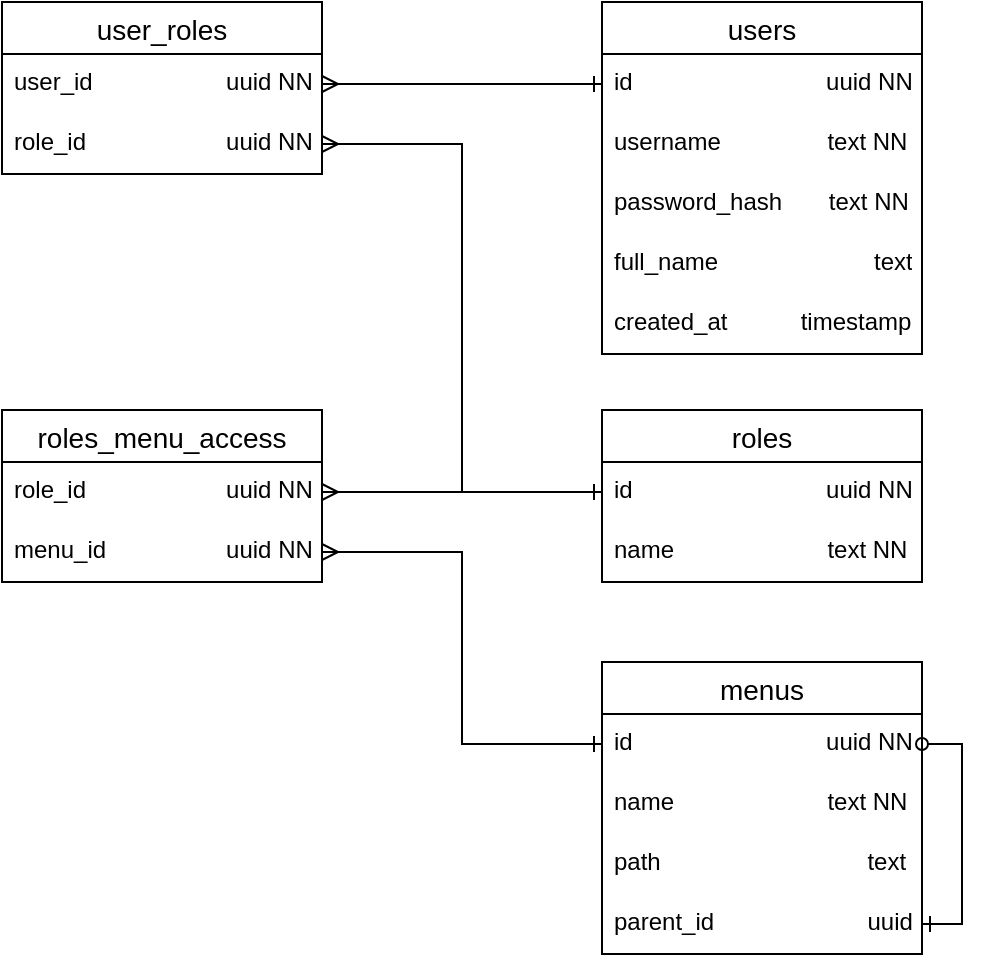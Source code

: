 <mxfile version="27.2.0">
  <diagram name="Halaman-1" id="7sxrawsIejD6z_prsOKq">
    <mxGraphModel dx="1042" dy="527" grid="1" gridSize="10" guides="1" tooltips="1" connect="1" arrows="1" fold="1" page="1" pageScale="1" pageWidth="827" pageHeight="1169" math="0" shadow="0">
      <root>
        <mxCell id="0" />
        <mxCell id="1" parent="0" />
        <mxCell id="CeFmEqPv0b93CAu8ooPp-27" value="user_roles" style="swimlane;fontStyle=0;childLayout=stackLayout;horizontal=1;startSize=26;horizontalStack=0;resizeParent=1;resizeParentMax=0;resizeLast=0;collapsible=1;marginBottom=0;align=center;fontSize=14;" vertex="1" parent="1">
          <mxGeometry x="70" y="220" width="160" height="86" as="geometry" />
        </mxCell>
        <mxCell id="CeFmEqPv0b93CAu8ooPp-28" value="user_id&amp;nbsp; &amp;nbsp; &amp;nbsp; &amp;nbsp; &amp;nbsp; &amp;nbsp; &amp;nbsp; &amp;nbsp; &amp;nbsp; &amp;nbsp; uuid NN" style="text;strokeColor=none;fillColor=none;spacingLeft=4;spacingRight=4;overflow=hidden;rotatable=0;points=[[0,0.5],[1,0.5]];portConstraint=eastwest;fontSize=12;whiteSpace=wrap;html=1;" vertex="1" parent="CeFmEqPv0b93CAu8ooPp-27">
          <mxGeometry y="26" width="160" height="30" as="geometry" />
        </mxCell>
        <mxCell id="CeFmEqPv0b93CAu8ooPp-29" value="role_id&amp;nbsp; &amp;nbsp; &amp;nbsp; &amp;nbsp; &amp;nbsp; &amp;nbsp; &amp;nbsp; &amp;nbsp; &amp;nbsp; &amp;nbsp; &amp;nbsp;uuid NN" style="text;strokeColor=none;fillColor=none;spacingLeft=4;spacingRight=4;overflow=hidden;rotatable=0;points=[[0,0.5],[1,0.5]];portConstraint=eastwest;fontSize=12;whiteSpace=wrap;html=1;" vertex="1" parent="CeFmEqPv0b93CAu8ooPp-27">
          <mxGeometry y="56" width="160" height="30" as="geometry" />
        </mxCell>
        <mxCell id="CeFmEqPv0b93CAu8ooPp-31" value="users" style="swimlane;fontStyle=0;childLayout=stackLayout;horizontal=1;startSize=26;horizontalStack=0;resizeParent=1;resizeParentMax=0;resizeLast=0;collapsible=1;marginBottom=0;align=center;fontSize=14;" vertex="1" parent="1">
          <mxGeometry x="370" y="220" width="160" height="176" as="geometry" />
        </mxCell>
        <mxCell id="CeFmEqPv0b93CAu8ooPp-32" value="id&amp;nbsp; &amp;nbsp; &amp;nbsp; &amp;nbsp; &amp;nbsp; &amp;nbsp; &amp;nbsp; &amp;nbsp; &amp;nbsp; &amp;nbsp; &amp;nbsp; &amp;nbsp; &amp;nbsp; &amp;nbsp; &amp;nbsp;uuid NN" style="text;strokeColor=none;fillColor=none;spacingLeft=4;spacingRight=4;overflow=hidden;rotatable=0;points=[[0,0.5],[1,0.5]];portConstraint=eastwest;fontSize=12;whiteSpace=wrap;html=1;" vertex="1" parent="CeFmEqPv0b93CAu8ooPp-31">
          <mxGeometry y="26" width="160" height="30" as="geometry" />
        </mxCell>
        <mxCell id="CeFmEqPv0b93CAu8ooPp-33" value="username&amp;nbsp; &amp;nbsp; &amp;nbsp; &amp;nbsp; &amp;nbsp; &amp;nbsp; &amp;nbsp; &amp;nbsp; text NN" style="text;strokeColor=none;fillColor=none;spacingLeft=4;spacingRight=4;overflow=hidden;rotatable=0;points=[[0,0.5],[1,0.5]];portConstraint=eastwest;fontSize=12;whiteSpace=wrap;html=1;" vertex="1" parent="CeFmEqPv0b93CAu8ooPp-31">
          <mxGeometry y="56" width="160" height="30" as="geometry" />
        </mxCell>
        <mxCell id="CeFmEqPv0b93CAu8ooPp-43" value="password_hash&amp;nbsp; &amp;nbsp; &amp;nbsp; &amp;nbsp;text NN" style="text;strokeColor=none;fillColor=none;spacingLeft=4;spacingRight=4;overflow=hidden;rotatable=0;points=[[0,0.5],[1,0.5]];portConstraint=eastwest;fontSize=12;whiteSpace=wrap;html=1;" vertex="1" parent="CeFmEqPv0b93CAu8ooPp-31">
          <mxGeometry y="86" width="160" height="30" as="geometry" />
        </mxCell>
        <mxCell id="CeFmEqPv0b93CAu8ooPp-44" value="full_name&lt;span style=&quot;white-space: pre;&quot;&gt;&#x9;&lt;/span&gt;&lt;span style=&quot;white-space: pre;&quot;&gt;&#x9;&lt;/span&gt;&amp;nbsp; &amp;nbsp; &amp;nbsp; &amp;nbsp;text" style="text;strokeColor=none;fillColor=none;spacingLeft=4;spacingRight=4;overflow=hidden;rotatable=0;points=[[0,0.5],[1,0.5]];portConstraint=eastwest;fontSize=12;whiteSpace=wrap;html=1;" vertex="1" parent="CeFmEqPv0b93CAu8ooPp-31">
          <mxGeometry y="116" width="160" height="30" as="geometry" />
        </mxCell>
        <mxCell id="CeFmEqPv0b93CAu8ooPp-45" value="created_at&lt;span style=&quot;white-space: pre;&quot;&gt;&#x9;&lt;/span&gt;&amp;nbsp; &amp;nbsp; timestamp" style="text;strokeColor=none;fillColor=none;spacingLeft=4;spacingRight=4;overflow=hidden;rotatable=0;points=[[0,0.5],[1,0.5]];portConstraint=eastwest;fontSize=12;whiteSpace=wrap;html=1;" vertex="1" parent="CeFmEqPv0b93CAu8ooPp-31">
          <mxGeometry y="146" width="160" height="30" as="geometry" />
        </mxCell>
        <mxCell id="CeFmEqPv0b93CAu8ooPp-54" style="edgeStyle=orthogonalEdgeStyle;shape=connector;rounded=0;orthogonalLoop=1;jettySize=auto;html=1;entryX=1;entryY=0.5;entryDx=0;entryDy=0;strokeColor=default;align=center;verticalAlign=middle;fontFamily=Helvetica;fontSize=11;fontColor=default;labelBackgroundColor=default;startArrow=ERone;startFill=0;endArrow=ERmany;endFill=0;exitX=0;exitY=0.5;exitDx=0;exitDy=0;" edge="1" parent="1" source="CeFmEqPv0b93CAu8ooPp-35" target="CeFmEqPv0b93CAu8ooPp-29">
          <mxGeometry relative="1" as="geometry">
            <Array as="points">
              <mxPoint x="300" y="465" />
              <mxPoint x="300" y="291" />
            </Array>
          </mxGeometry>
        </mxCell>
        <mxCell id="CeFmEqPv0b93CAu8ooPp-34" value="roles" style="swimlane;fontStyle=0;childLayout=stackLayout;horizontal=1;startSize=26;horizontalStack=0;resizeParent=1;resizeParentMax=0;resizeLast=0;collapsible=1;marginBottom=0;align=center;fontSize=14;" vertex="1" parent="1">
          <mxGeometry x="370" y="424" width="160" height="86" as="geometry" />
        </mxCell>
        <mxCell id="CeFmEqPv0b93CAu8ooPp-35" value="id&amp;nbsp; &amp;nbsp; &amp;nbsp; &amp;nbsp; &amp;nbsp; &amp;nbsp; &amp;nbsp; &amp;nbsp; &amp;nbsp; &amp;nbsp; &amp;nbsp; &amp;nbsp; &amp;nbsp; &amp;nbsp; &amp;nbsp;uuid NN" style="text;strokeColor=none;fillColor=none;spacingLeft=4;spacingRight=4;overflow=hidden;rotatable=0;points=[[0,0.5],[1,0.5]];portConstraint=eastwest;fontSize=12;whiteSpace=wrap;html=1;" vertex="1" parent="CeFmEqPv0b93CAu8ooPp-34">
          <mxGeometry y="26" width="160" height="30" as="geometry" />
        </mxCell>
        <mxCell id="CeFmEqPv0b93CAu8ooPp-36" value="name&amp;nbsp; &amp;nbsp; &amp;nbsp; &amp;nbsp; &amp;nbsp; &amp;nbsp; &amp;nbsp; &amp;nbsp; &amp;nbsp; &amp;nbsp; &amp;nbsp; &amp;nbsp;text NN" style="text;strokeColor=none;fillColor=none;spacingLeft=4;spacingRight=4;overflow=hidden;rotatable=0;points=[[0,0.5],[1,0.5]];portConstraint=eastwest;fontSize=12;whiteSpace=wrap;html=1;" vertex="1" parent="CeFmEqPv0b93CAu8ooPp-34">
          <mxGeometry y="56" width="160" height="30" as="geometry" />
        </mxCell>
        <mxCell id="CeFmEqPv0b93CAu8ooPp-37" value="roles_menu_access" style="swimlane;fontStyle=0;childLayout=stackLayout;horizontal=1;startSize=26;horizontalStack=0;resizeParent=1;resizeParentMax=0;resizeLast=0;collapsible=1;marginBottom=0;align=center;fontSize=14;" vertex="1" parent="1">
          <mxGeometry x="70" y="424" width="160" height="86" as="geometry" />
        </mxCell>
        <mxCell id="CeFmEqPv0b93CAu8ooPp-38" value="role_id&amp;nbsp; &amp;nbsp; &amp;nbsp; &amp;nbsp; &amp;nbsp; &amp;nbsp; &amp;nbsp; &amp;nbsp; &amp;nbsp; &amp;nbsp; &amp;nbsp;uuid NN" style="text;strokeColor=none;fillColor=none;spacingLeft=4;spacingRight=4;overflow=hidden;rotatable=0;points=[[0,0.5],[1,0.5]];portConstraint=eastwest;fontSize=12;whiteSpace=wrap;html=1;" vertex="1" parent="CeFmEqPv0b93CAu8ooPp-37">
          <mxGeometry y="26" width="160" height="30" as="geometry" />
        </mxCell>
        <mxCell id="CeFmEqPv0b93CAu8ooPp-39" value="menu_id&amp;nbsp; &amp;nbsp; &amp;nbsp; &amp;nbsp; &amp;nbsp; &amp;nbsp; &amp;nbsp; &amp;nbsp; &amp;nbsp; uuid NN" style="text;strokeColor=none;fillColor=none;spacingLeft=4;spacingRight=4;overflow=hidden;rotatable=0;points=[[0,0.5],[1,0.5]];portConstraint=eastwest;fontSize=12;whiteSpace=wrap;html=1;" vertex="1" parent="CeFmEqPv0b93CAu8ooPp-37">
          <mxGeometry y="56" width="160" height="30" as="geometry" />
        </mxCell>
        <mxCell id="CeFmEqPv0b93CAu8ooPp-40" value="menus" style="swimlane;fontStyle=0;childLayout=stackLayout;horizontal=1;startSize=26;horizontalStack=0;resizeParent=1;resizeParentMax=0;resizeLast=0;collapsible=1;marginBottom=0;align=center;fontSize=14;" vertex="1" parent="1">
          <mxGeometry x="370" y="550" width="160" height="146" as="geometry" />
        </mxCell>
        <mxCell id="CeFmEqPv0b93CAu8ooPp-41" value="id&amp;nbsp; &amp;nbsp; &amp;nbsp; &amp;nbsp; &amp;nbsp; &amp;nbsp; &amp;nbsp; &amp;nbsp; &amp;nbsp; &amp;nbsp; &amp;nbsp; &amp;nbsp; &amp;nbsp; &amp;nbsp; &amp;nbsp;uuid NN" style="text;strokeColor=none;fillColor=none;spacingLeft=4;spacingRight=4;overflow=hidden;rotatable=0;points=[[0,0.5],[1,0.5]];portConstraint=eastwest;fontSize=12;whiteSpace=wrap;html=1;" vertex="1" parent="CeFmEqPv0b93CAu8ooPp-40">
          <mxGeometry y="26" width="160" height="30" as="geometry" />
        </mxCell>
        <mxCell id="CeFmEqPv0b93CAu8ooPp-42" value="name&amp;nbsp; &amp;nbsp; &amp;nbsp; &amp;nbsp; &amp;nbsp; &amp;nbsp; &amp;nbsp; &amp;nbsp; &amp;nbsp; &amp;nbsp; &amp;nbsp; &amp;nbsp;text NN" style="text;strokeColor=none;fillColor=none;spacingLeft=4;spacingRight=4;overflow=hidden;rotatable=0;points=[[0,0.5],[1,0.5]];portConstraint=eastwest;fontSize=12;whiteSpace=wrap;html=1;" vertex="1" parent="CeFmEqPv0b93CAu8ooPp-40">
          <mxGeometry y="56" width="160" height="30" as="geometry" />
        </mxCell>
        <mxCell id="CeFmEqPv0b93CAu8ooPp-46" value="path&amp;nbsp; &amp;nbsp; &amp;nbsp; &amp;nbsp; &amp;nbsp; &amp;nbsp; &amp;nbsp; &amp;nbsp; &amp;nbsp; &amp;nbsp; &amp;nbsp; &amp;nbsp; &amp;nbsp; &amp;nbsp; &amp;nbsp; &amp;nbsp;text" style="text;strokeColor=none;fillColor=none;spacingLeft=4;spacingRight=4;overflow=hidden;rotatable=0;points=[[0,0.5],[1,0.5]];portConstraint=eastwest;fontSize=12;whiteSpace=wrap;html=1;" vertex="1" parent="CeFmEqPv0b93CAu8ooPp-40">
          <mxGeometry y="86" width="160" height="30" as="geometry" />
        </mxCell>
        <mxCell id="CeFmEqPv0b93CAu8ooPp-52" style="edgeStyle=orthogonalEdgeStyle;shape=connector;rounded=0;orthogonalLoop=1;jettySize=auto;html=1;entryX=1;entryY=0.5;entryDx=0;entryDy=0;strokeColor=default;align=center;verticalAlign=middle;fontFamily=Helvetica;fontSize=11;fontColor=default;labelBackgroundColor=default;startArrow=ERone;startFill=0;endArrow=oval;endFill=0;exitX=1;exitY=0.5;exitDx=0;exitDy=0;" edge="1" parent="CeFmEqPv0b93CAu8ooPp-40" source="CeFmEqPv0b93CAu8ooPp-47" target="CeFmEqPv0b93CAu8ooPp-41">
          <mxGeometry relative="1" as="geometry" />
        </mxCell>
        <mxCell id="CeFmEqPv0b93CAu8ooPp-47" value="parent_id&amp;nbsp; &amp;nbsp; &amp;nbsp; &amp;nbsp; &amp;nbsp; &amp;nbsp; &amp;nbsp; &amp;nbsp; &amp;nbsp; &amp;nbsp; &amp;nbsp; &amp;nbsp;uuid" style="text;strokeColor=none;fillColor=none;spacingLeft=4;spacingRight=4;overflow=hidden;rotatable=0;points=[[0,0.5],[1,0.5]];portConstraint=eastwest;fontSize=12;whiteSpace=wrap;html=1;" vertex="1" parent="CeFmEqPv0b93CAu8ooPp-40">
          <mxGeometry y="116" width="160" height="30" as="geometry" />
        </mxCell>
        <mxCell id="CeFmEqPv0b93CAu8ooPp-48" style="edgeStyle=orthogonalEdgeStyle;rounded=0;orthogonalLoop=1;jettySize=auto;html=1;entryX=1;entryY=0.5;entryDx=0;entryDy=0;endArrow=ERmany;endFill=0;startArrow=ERone;startFill=0;" edge="1" parent="1" source="CeFmEqPv0b93CAu8ooPp-35" target="CeFmEqPv0b93CAu8ooPp-38">
          <mxGeometry relative="1" as="geometry" />
        </mxCell>
        <mxCell id="CeFmEqPv0b93CAu8ooPp-50" style="edgeStyle=orthogonalEdgeStyle;rounded=0;orthogonalLoop=1;jettySize=auto;html=1;entryX=1;entryY=0.5;entryDx=0;entryDy=0;endArrow=ERmany;endFill=0;startArrow=ERone;startFill=0;" edge="1" parent="1" source="CeFmEqPv0b93CAu8ooPp-41" target="CeFmEqPv0b93CAu8ooPp-39">
          <mxGeometry relative="1" as="geometry" />
        </mxCell>
        <mxCell id="CeFmEqPv0b93CAu8ooPp-53" style="edgeStyle=orthogonalEdgeStyle;shape=connector;rounded=0;orthogonalLoop=1;jettySize=auto;html=1;strokeColor=default;align=center;verticalAlign=middle;fontFamily=Helvetica;fontSize=11;fontColor=default;labelBackgroundColor=default;startArrow=ERone;startFill=0;endArrow=ERmany;endFill=0;" edge="1" parent="1" source="CeFmEqPv0b93CAu8ooPp-32" target="CeFmEqPv0b93CAu8ooPp-28">
          <mxGeometry relative="1" as="geometry" />
        </mxCell>
      </root>
    </mxGraphModel>
  </diagram>
</mxfile>
